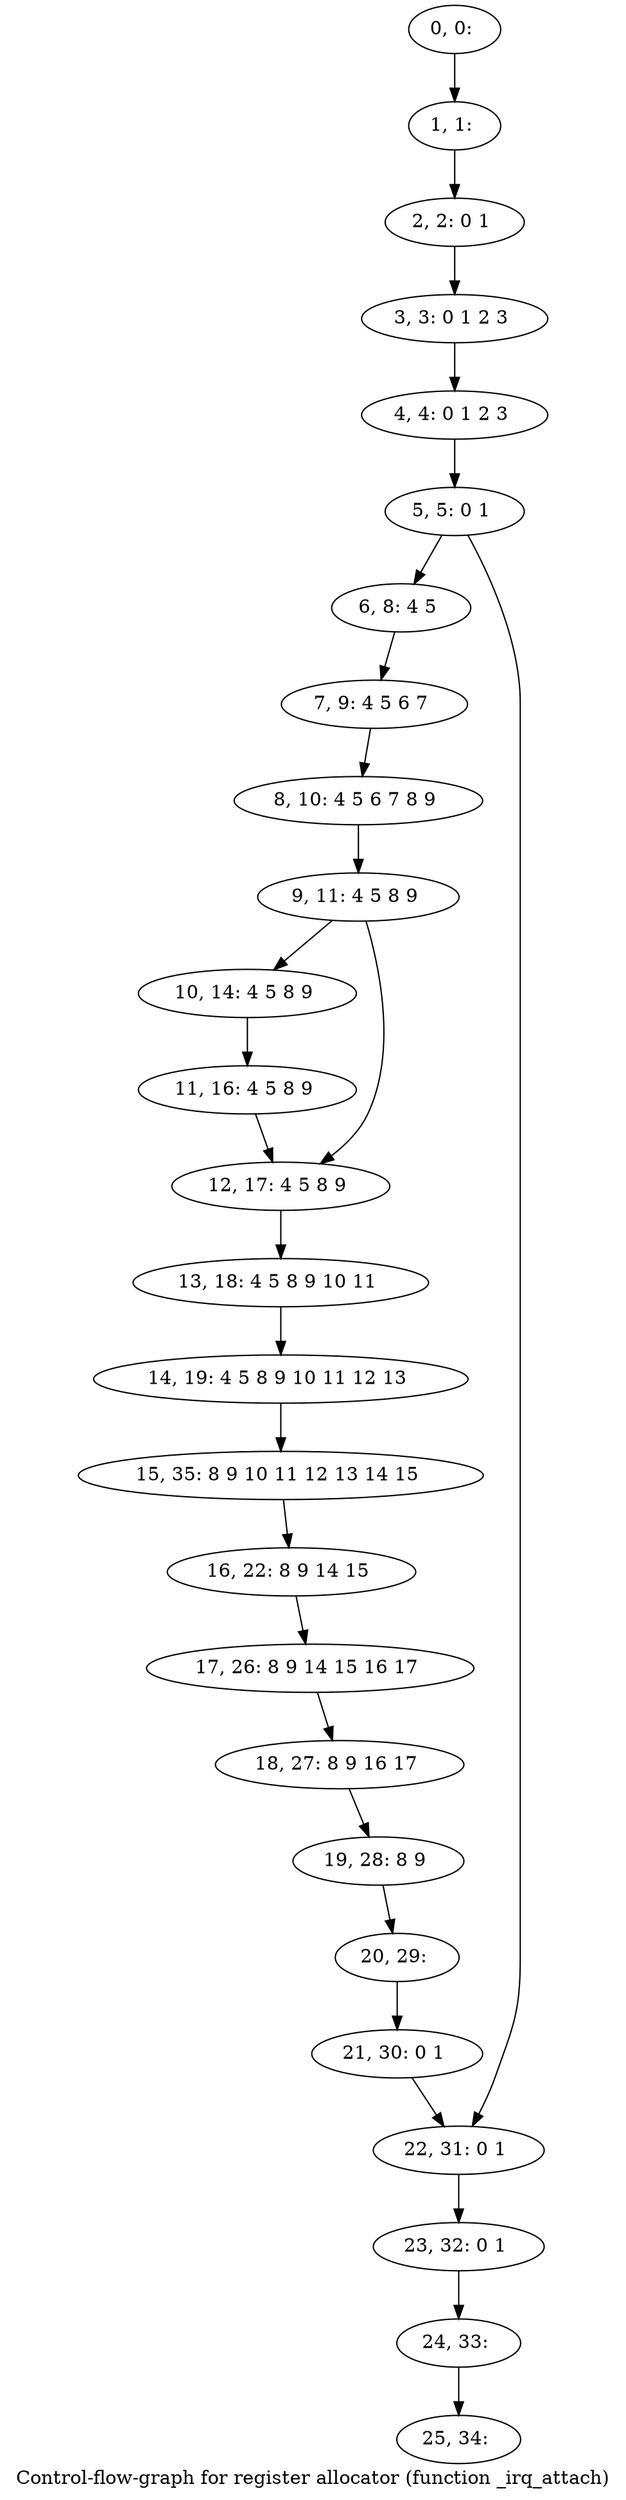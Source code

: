 digraph G {
graph [label="Control-flow-graph for register allocator (function _irq_attach)"]
0[label="0, 0: "];
1[label="1, 1: "];
2[label="2, 2: 0 1 "];
3[label="3, 3: 0 1 2 3 "];
4[label="4, 4: 0 1 2 3 "];
5[label="5, 5: 0 1 "];
6[label="6, 8: 4 5 "];
7[label="7, 9: 4 5 6 7 "];
8[label="8, 10: 4 5 6 7 8 9 "];
9[label="9, 11: 4 5 8 9 "];
10[label="10, 14: 4 5 8 9 "];
11[label="11, 16: 4 5 8 9 "];
12[label="12, 17: 4 5 8 9 "];
13[label="13, 18: 4 5 8 9 10 11 "];
14[label="14, 19: 4 5 8 9 10 11 12 13 "];
15[label="15, 35: 8 9 10 11 12 13 14 15 "];
16[label="16, 22: 8 9 14 15 "];
17[label="17, 26: 8 9 14 15 16 17 "];
18[label="18, 27: 8 9 16 17 "];
19[label="19, 28: 8 9 "];
20[label="20, 29: "];
21[label="21, 30: 0 1 "];
22[label="22, 31: 0 1 "];
23[label="23, 32: 0 1 "];
24[label="24, 33: "];
25[label="25, 34: "];
0->1 ;
1->2 ;
2->3 ;
3->4 ;
4->5 ;
5->6 ;
5->22 ;
6->7 ;
7->8 ;
8->9 ;
9->10 ;
9->12 ;
10->11 ;
11->12 ;
12->13 ;
13->14 ;
14->15 ;
15->16 ;
16->17 ;
17->18 ;
18->19 ;
19->20 ;
20->21 ;
21->22 ;
22->23 ;
23->24 ;
24->25 ;
}
